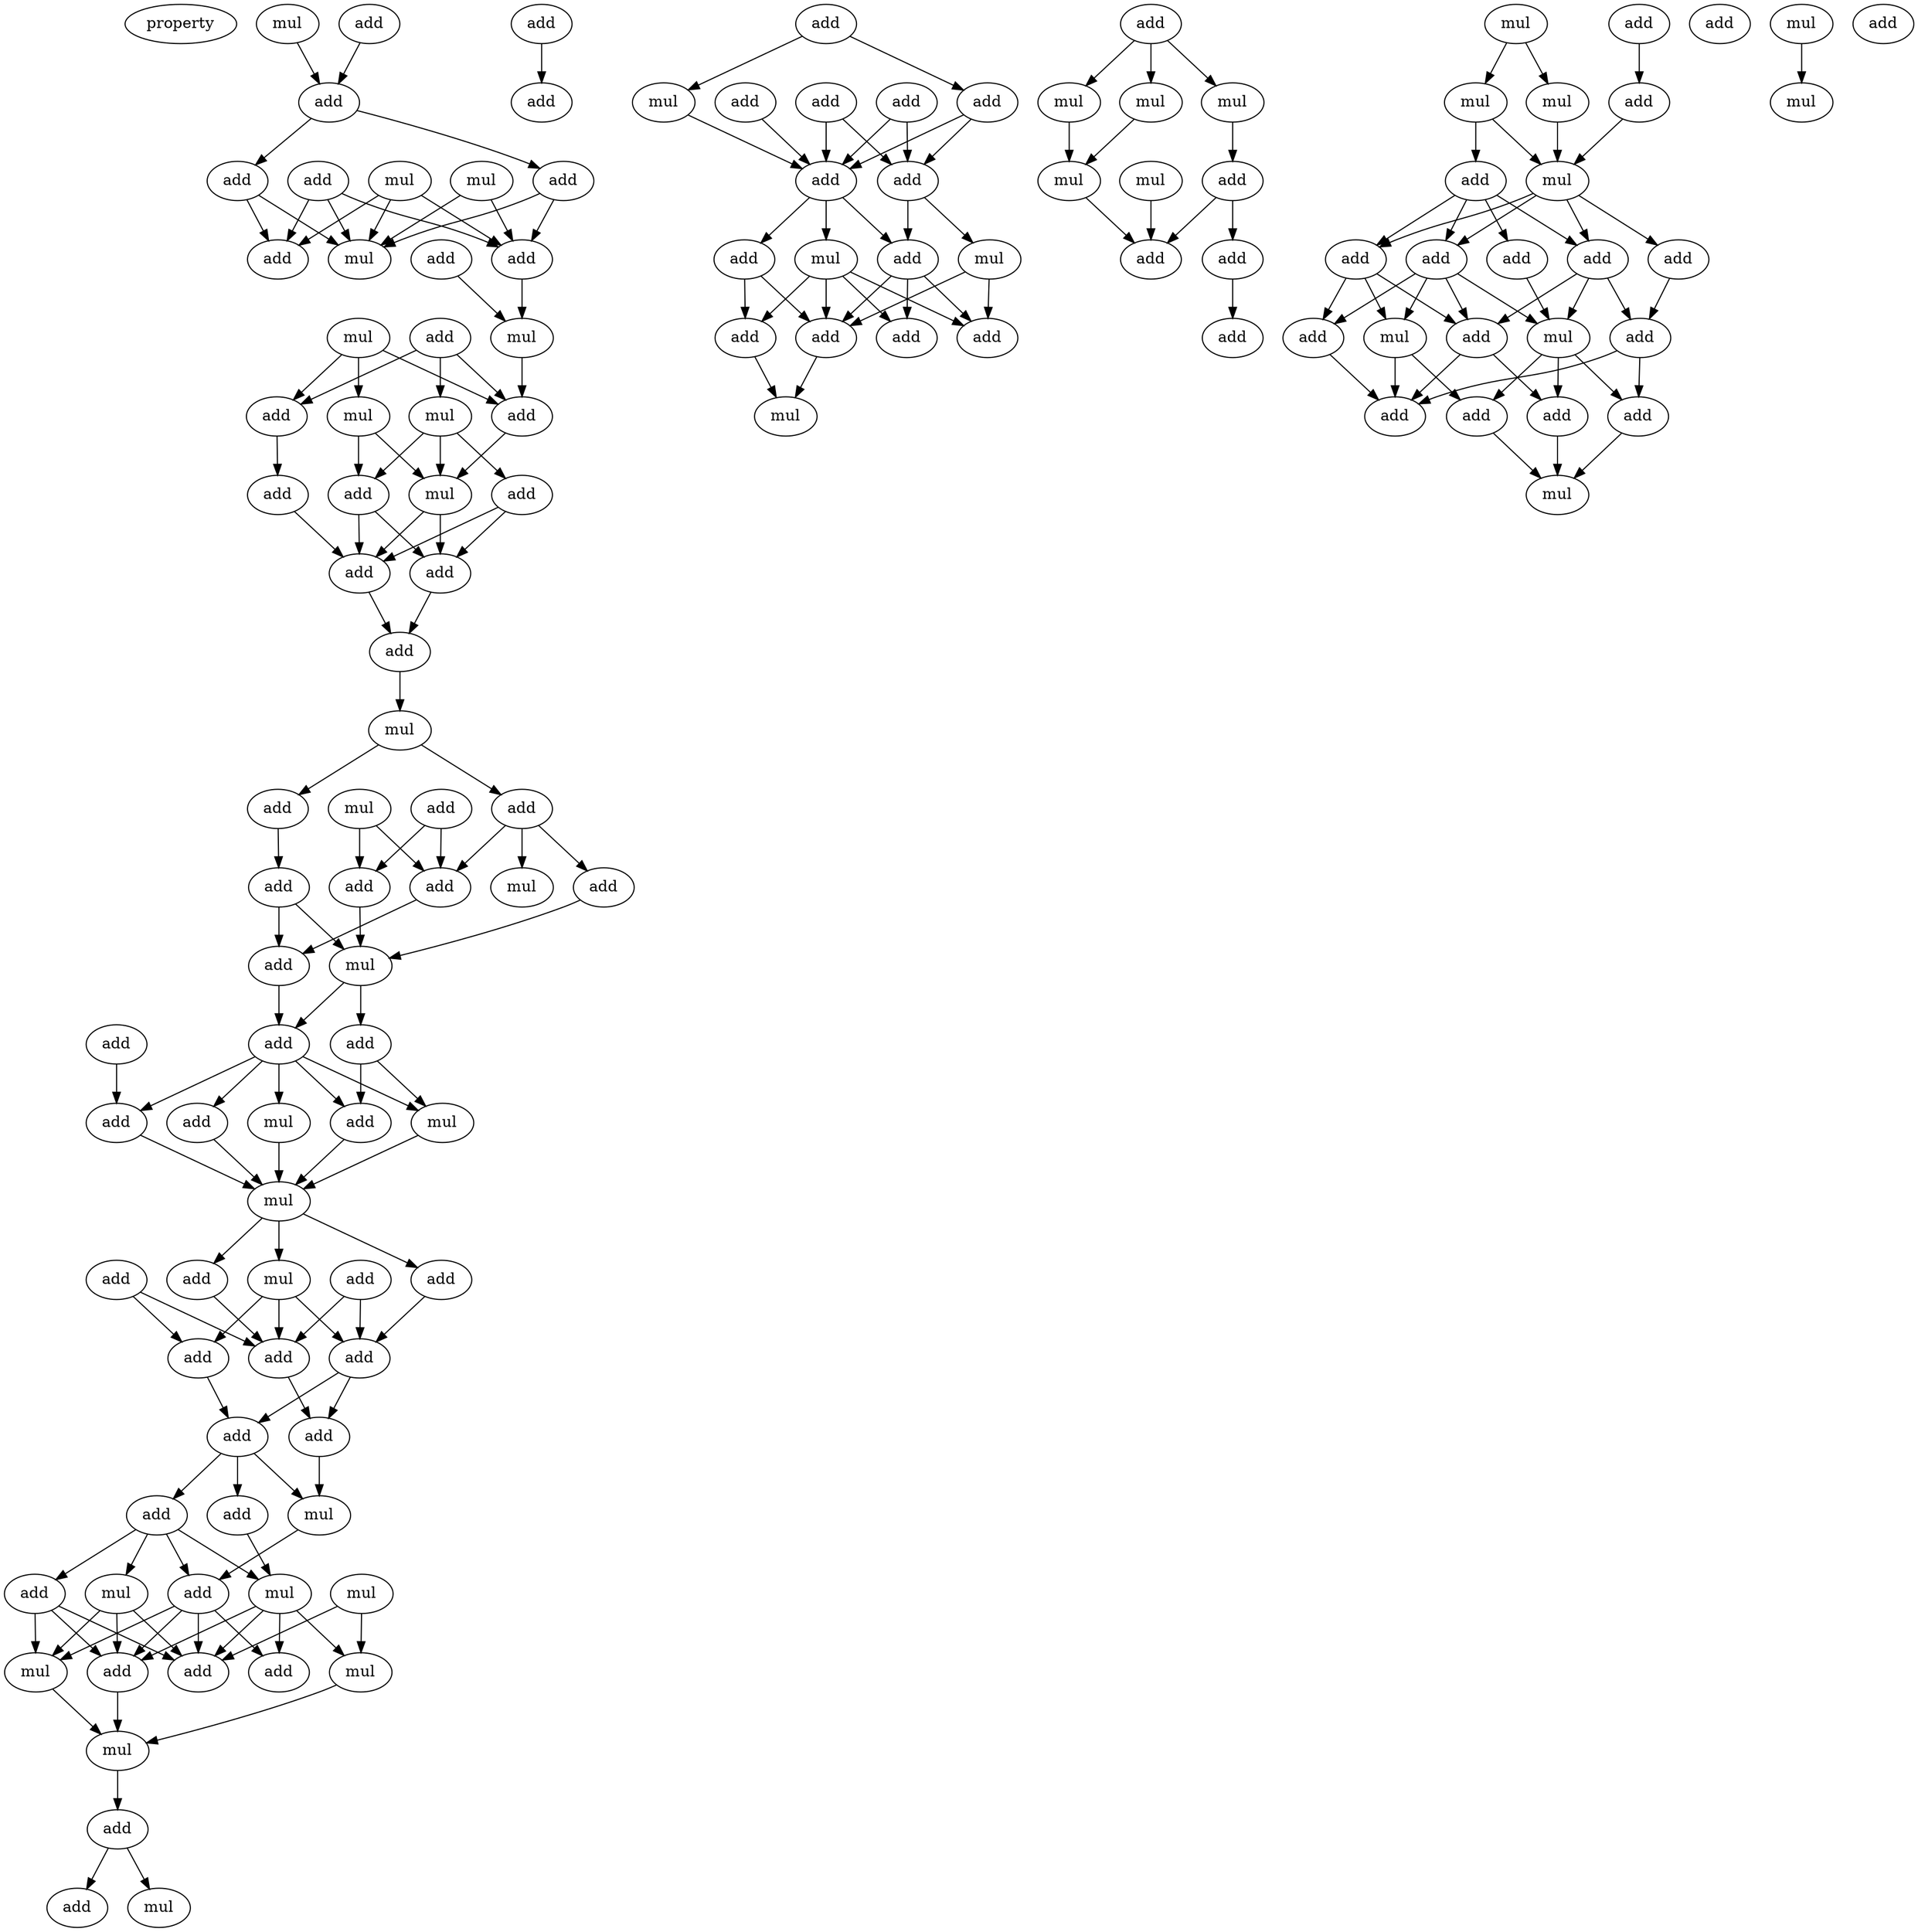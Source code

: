 digraph {
    node [fontcolor=black]
    property [mul=2,lf=1.9]
    0 [ label = mul ];
    1 [ label = add ];
    2 [ label = add ];
    3 [ label = add ];
    4 [ label = mul ];
    5 [ label = add ];
    6 [ label = add ];
    7 [ label = mul ];
    8 [ label = mul ];
    9 [ label = add ];
    10 [ label = add ];
    11 [ label = add ];
    12 [ label = mul ];
    13 [ label = mul ];
    14 [ label = add ];
    15 [ label = add ];
    16 [ label = add ];
    17 [ label = mul ];
    18 [ label = mul ];
    19 [ label = add ];
    20 [ label = add ];
    21 [ label = mul ];
    22 [ label = add ];
    23 [ label = add ];
    24 [ label = add ];
    25 [ label = add ];
    26 [ label = mul ];
    27 [ label = add ];
    28 [ label = add ];
    29 [ label = mul ];
    30 [ label = add ];
    31 [ label = mul ];
    32 [ label = add ];
    33 [ label = add ];
    34 [ label = add ];
    35 [ label = add ];
    36 [ label = add ];
    37 [ label = mul ];
    38 [ label = add ];
    39 [ label = add ];
    40 [ label = add ];
    41 [ label = add ];
    42 [ label = mul ];
    43 [ label = mul ];
    44 [ label = add ];
    45 [ label = add ];
    46 [ label = mul ];
    47 [ label = add ];
    48 [ label = add ];
    49 [ label = add ];
    50 [ label = add ];
    51 [ label = mul ];
    52 [ label = add ];
    53 [ label = add ];
    54 [ label = add ];
    55 [ label = add ];
    56 [ label = add ];
    57 [ label = add ];
    58 [ label = add ];
    59 [ label = mul ];
    60 [ label = add ];
    61 [ label = mul ];
    62 [ label = mul ];
    63 [ label = add ];
    64 [ label = mul ];
    65 [ label = add ];
    66 [ label = mul ];
    67 [ label = add ];
    68 [ label = add ];
    69 [ label = mul ];
    70 [ label = mul ];
    71 [ label = add ];
    72 [ label = add ];
    73 [ label = add ];
    74 [ label = mul ];
    75 [ label = add ];
    76 [ label = add ];
    77 [ label = mul ];
    78 [ label = add ];
    79 [ label = add ];
    80 [ label = add ];
    81 [ label = add ];
    82 [ label = add ];
    83 [ label = add ];
    84 [ label = mul ];
    85 [ label = add ];
    86 [ label = add ];
    87 [ label = mul ];
    88 [ label = add ];
    89 [ label = add ];
    90 [ label = add ];
    91 [ label = add ];
    92 [ label = mul ];
    93 [ label = add ];
    94 [ label = mul ];
    95 [ label = mul ];
    96 [ label = mul ];
    97 [ label = mul ];
    98 [ label = mul ];
    99 [ label = add ];
    100 [ label = add ];
    101 [ label = add ];
    102 [ label = add ];
    103 [ label = mul ];
    104 [ label = add ];
    105 [ label = add ];
    106 [ label = mul ];
    107 [ label = add ];
    108 [ label = mul ];
    109 [ label = add ];
    110 [ label = mul ];
    111 [ label = add ];
    112 [ label = add ];
    113 [ label = add ];
    114 [ label = add ];
    115 [ label = add ];
    116 [ label = mul ];
    117 [ label = add ];
    118 [ label = add ];
    119 [ label = add ];
    120 [ label = mul ];
    121 [ label = add ];
    122 [ label = add ];
    123 [ label = add ];
    124 [ label = add ];
    125 [ label = mul ];
    126 [ label = mul ];
    127 [ label = add ];
    128 [ label = mul ];
    0 -> 2 [ name = 0 ];
    1 -> 2 [ name = 1 ];
    2 -> 5 [ name = 2 ];
    2 -> 6 [ name = 3 ];
    3 -> 8 [ name = 4 ];
    3 -> 9 [ name = 5 ];
    3 -> 11 [ name = 6 ];
    4 -> 8 [ name = 7 ];
    4 -> 9 [ name = 8 ];
    5 -> 8 [ name = 9 ];
    5 -> 11 [ name = 10 ];
    6 -> 8 [ name = 11 ];
    6 -> 9 [ name = 12 ];
    7 -> 8 [ name = 13 ];
    7 -> 9 [ name = 14 ];
    7 -> 11 [ name = 15 ];
    9 -> 13 [ name = 16 ];
    10 -> 13 [ name = 17 ];
    12 -> 15 [ name = 18 ];
    12 -> 16 [ name = 19 ];
    12 -> 17 [ name = 20 ];
    13 -> 16 [ name = 21 ];
    14 -> 15 [ name = 22 ];
    14 -> 16 [ name = 23 ];
    14 -> 18 [ name = 24 ];
    15 -> 20 [ name = 25 ];
    16 -> 21 [ name = 26 ];
    17 -> 19 [ name = 27 ];
    17 -> 21 [ name = 28 ];
    18 -> 19 [ name = 29 ];
    18 -> 21 [ name = 30 ];
    18 -> 22 [ name = 31 ];
    19 -> 23 [ name = 32 ];
    19 -> 24 [ name = 33 ];
    20 -> 23 [ name = 34 ];
    21 -> 23 [ name = 35 ];
    21 -> 24 [ name = 36 ];
    22 -> 23 [ name = 37 ];
    22 -> 24 [ name = 38 ];
    23 -> 25 [ name = 39 ];
    24 -> 25 [ name = 40 ];
    25 -> 26 [ name = 41 ];
    26 -> 27 [ name = 42 ];
    26 -> 28 [ name = 43 ];
    27 -> 33 [ name = 44 ];
    28 -> 31 [ name = 45 ];
    28 -> 32 [ name = 46 ];
    28 -> 35 [ name = 47 ];
    29 -> 34 [ name = 48 ];
    29 -> 35 [ name = 49 ];
    30 -> 34 [ name = 50 ];
    30 -> 35 [ name = 51 ];
    32 -> 37 [ name = 52 ];
    33 -> 36 [ name = 53 ];
    33 -> 37 [ name = 54 ];
    34 -> 37 [ name = 55 ];
    35 -> 36 [ name = 56 ];
    36 -> 40 [ name = 57 ];
    37 -> 38 [ name = 58 ];
    37 -> 40 [ name = 59 ];
    38 -> 42 [ name = 60 ];
    38 -> 45 [ name = 61 ];
    39 -> 41 [ name = 62 ];
    40 -> 41 [ name = 63 ];
    40 -> 42 [ name = 64 ];
    40 -> 43 [ name = 65 ];
    40 -> 44 [ name = 66 ];
    40 -> 45 [ name = 67 ];
    41 -> 46 [ name = 68 ];
    42 -> 46 [ name = 69 ];
    43 -> 46 [ name = 70 ];
    44 -> 46 [ name = 71 ];
    45 -> 46 [ name = 72 ];
    46 -> 48 [ name = 73 ];
    46 -> 49 [ name = 74 ];
    46 -> 51 [ name = 75 ];
    47 -> 53 [ name = 76 ];
    47 -> 54 [ name = 77 ];
    48 -> 54 [ name = 78 ];
    49 -> 53 [ name = 79 ];
    50 -> 52 [ name = 80 ];
    50 -> 53 [ name = 81 ];
    51 -> 52 [ name = 82 ];
    51 -> 53 [ name = 83 ];
    51 -> 54 [ name = 84 ];
    52 -> 55 [ name = 85 ];
    53 -> 56 [ name = 86 ];
    54 -> 55 [ name = 87 ];
    54 -> 56 [ name = 88 ];
    55 -> 57 [ name = 89 ];
    55 -> 58 [ name = 90 ];
    55 -> 59 [ name = 91 ];
    56 -> 59 [ name = 92 ];
    57 -> 60 [ name = 93 ];
    57 -> 61 [ name = 94 ];
    57 -> 62 [ name = 95 ];
    57 -> 63 [ name = 96 ];
    58 -> 61 [ name = 97 ];
    59 -> 60 [ name = 98 ];
    60 -> 65 [ name = 99 ];
    60 -> 66 [ name = 100 ];
    60 -> 67 [ name = 101 ];
    60 -> 68 [ name = 102 ];
    61 -> 65 [ name = 103 ];
    61 -> 67 [ name = 104 ];
    61 -> 68 [ name = 105 ];
    61 -> 69 [ name = 106 ];
    62 -> 65 [ name = 107 ];
    62 -> 66 [ name = 108 ];
    62 -> 67 [ name = 109 ];
    63 -> 65 [ name = 110 ];
    63 -> 66 [ name = 111 ];
    63 -> 67 [ name = 112 ];
    64 -> 67 [ name = 113 ];
    64 -> 69 [ name = 114 ];
    65 -> 70 [ name = 115 ];
    66 -> 70 [ name = 116 ];
    69 -> 70 [ name = 117 ];
    70 -> 71 [ name = 118 ];
    71 -> 72 [ name = 119 ];
    71 -> 74 [ name = 120 ];
    73 -> 75 [ name = 121 ];
    76 -> 77 [ name = 122 ];
    76 -> 78 [ name = 123 ];
    77 -> 83 [ name = 124 ];
    78 -> 82 [ name = 125 ];
    78 -> 83 [ name = 126 ];
    79 -> 82 [ name = 127 ];
    79 -> 83 [ name = 128 ];
    80 -> 82 [ name = 129 ];
    80 -> 83 [ name = 130 ];
    81 -> 83 [ name = 131 ];
    82 -> 85 [ name = 132 ];
    82 -> 87 [ name = 133 ];
    83 -> 84 [ name = 134 ];
    83 -> 85 [ name = 135 ];
    83 -> 86 [ name = 136 ];
    84 -> 88 [ name = 137 ];
    84 -> 89 [ name = 138 ];
    84 -> 90 [ name = 139 ];
    84 -> 91 [ name = 140 ];
    85 -> 89 [ name = 141 ];
    85 -> 90 [ name = 142 ];
    85 -> 91 [ name = 143 ];
    86 -> 88 [ name = 144 ];
    86 -> 89 [ name = 145 ];
    87 -> 89 [ name = 146 ];
    87 -> 91 [ name = 147 ];
    88 -> 92 [ name = 148 ];
    89 -> 92 [ name = 149 ];
    93 -> 94 [ name = 150 ];
    93 -> 95 [ name = 151 ];
    93 -> 96 [ name = 152 ];
    94 -> 97 [ name = 153 ];
    95 -> 99 [ name = 154 ];
    96 -> 97 [ name = 155 ];
    97 -> 101 [ name = 156 ];
    98 -> 101 [ name = 157 ];
    99 -> 100 [ name = 158 ];
    99 -> 101 [ name = 159 ];
    100 -> 102 [ name = 160 ];
    103 -> 106 [ name = 161 ];
    103 -> 108 [ name = 162 ];
    104 -> 107 [ name = 163 ];
    106 -> 110 [ name = 164 ];
    107 -> 110 [ name = 165 ];
    108 -> 109 [ name = 166 ];
    108 -> 110 [ name = 167 ];
    109 -> 111 [ name = 168 ];
    109 -> 112 [ name = 169 ];
    109 -> 114 [ name = 170 ];
    109 -> 115 [ name = 171 ];
    110 -> 111 [ name = 172 ];
    110 -> 113 [ name = 173 ];
    110 -> 114 [ name = 174 ];
    110 -> 115 [ name = 175 ];
    111 -> 116 [ name = 176 ];
    111 -> 117 [ name = 177 ];
    111 -> 118 [ name = 178 ];
    112 -> 120 [ name = 179 ];
    113 -> 119 [ name = 180 ];
    114 -> 118 [ name = 181 ];
    114 -> 119 [ name = 182 ];
    114 -> 120 [ name = 183 ];
    115 -> 116 [ name = 184 ];
    115 -> 117 [ name = 185 ];
    115 -> 118 [ name = 186 ];
    115 -> 120 [ name = 187 ];
    116 -> 121 [ name = 188 ];
    116 -> 123 [ name = 189 ];
    117 -> 123 [ name = 190 ];
    118 -> 123 [ name = 191 ];
    118 -> 124 [ name = 192 ];
    119 -> 122 [ name = 193 ];
    119 -> 123 [ name = 194 ];
    120 -> 121 [ name = 195 ];
    120 -> 122 [ name = 196 ];
    120 -> 124 [ name = 197 ];
    121 -> 125 [ name = 198 ];
    122 -> 125 [ name = 199 ];
    124 -> 125 [ name = 200 ];
    126 -> 128 [ name = 201 ];
}
